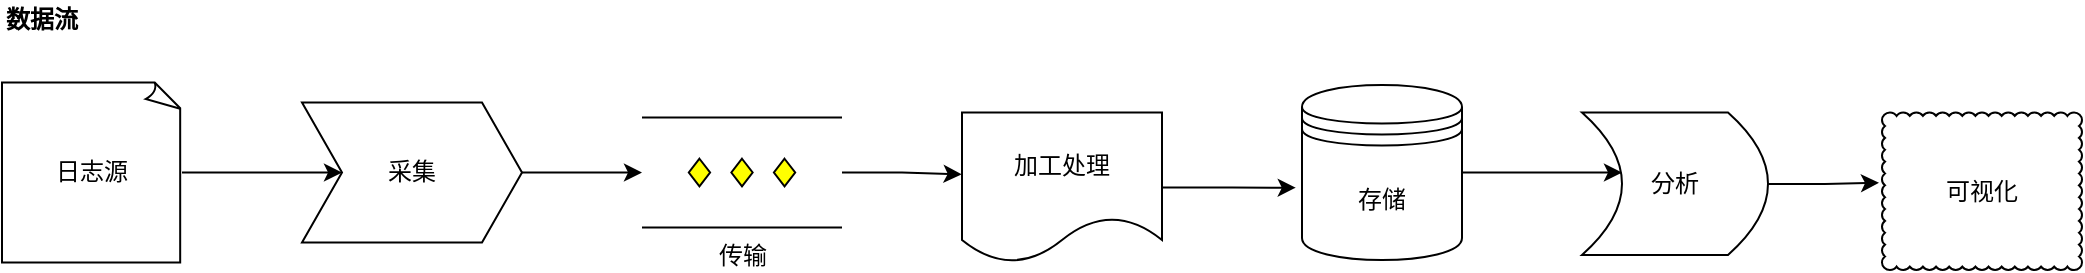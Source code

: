 <mxfile version="28.0.9">
  <diagram name="第 1 页" id="-yoX5nVwtpZkkMxwZ2A0">
    <mxGraphModel dx="1708" dy="754" grid="1" gridSize="10" guides="1" tooltips="1" connect="1" arrows="1" fold="1" page="1" pageScale="1" pageWidth="827" pageHeight="1169" math="0" shadow="0">
      <root>
        <mxCell id="0" />
        <mxCell id="1" parent="0" />
        <mxCell id="gzklxx6o_TPhCcofsGSu-26" value="" style="group" vertex="1" connectable="0" parent="1">
          <mxGeometry x="130" y="140" width="1040" height="135" as="geometry" />
        </mxCell>
        <mxCell id="gzklxx6o_TPhCcofsGSu-12" style="edgeStyle=orthogonalEdgeStyle;rounded=0;orthogonalLoop=1;jettySize=auto;html=1;entryX=0;entryY=0.5;entryDx=0;entryDy=0;" edge="1" parent="gzklxx6o_TPhCcofsGSu-26" source="gzklxx6o_TPhCcofsGSu-2" target="gzklxx6o_TPhCcofsGSu-5">
          <mxGeometry relative="1" as="geometry" />
        </mxCell>
        <mxCell id="gzklxx6o_TPhCcofsGSu-2" value="日志源" style="whiteSpace=wrap;html=1;shape=mxgraph.basic.document" vertex="1" parent="gzklxx6o_TPhCcofsGSu-26">
          <mxGeometry y="41.25" width="90" height="90" as="geometry" />
        </mxCell>
        <mxCell id="gzklxx6o_TPhCcofsGSu-4" value="传输" style="verticalLabelPosition=bottom;verticalAlign=top;html=1;shape=mxgraph.flowchart.parallel_mode;pointerEvents=1" vertex="1" parent="gzklxx6o_TPhCcofsGSu-26">
          <mxGeometry x="320" y="58.75" width="100" height="55" as="geometry" />
        </mxCell>
        <mxCell id="gzklxx6o_TPhCcofsGSu-5" value="采集" style="shape=step;perimeter=stepPerimeter;whiteSpace=wrap;html=1;fixedSize=1;" vertex="1" parent="gzklxx6o_TPhCcofsGSu-26">
          <mxGeometry x="150" y="51.25" width="110" height="70" as="geometry" />
        </mxCell>
        <mxCell id="gzklxx6o_TPhCcofsGSu-6" value="加工处理" style="shape=document;whiteSpace=wrap;html=1;boundedLbl=1;" vertex="1" parent="gzklxx6o_TPhCcofsGSu-26">
          <mxGeometry x="480" y="56.25" width="100" height="75" as="geometry" />
        </mxCell>
        <mxCell id="gzklxx6o_TPhCcofsGSu-8" value="存储" style="shape=datastore;whiteSpace=wrap;html=1;" vertex="1" parent="gzklxx6o_TPhCcofsGSu-26">
          <mxGeometry x="650" y="42.5" width="80" height="87.5" as="geometry" />
        </mxCell>
        <mxCell id="gzklxx6o_TPhCcofsGSu-9" value="分析" style="shape=dataStorage;whiteSpace=wrap;html=1;fixedSize=1;direction=west;" vertex="1" parent="gzklxx6o_TPhCcofsGSu-26">
          <mxGeometry x="790" y="56.25" width="93" height="71.25" as="geometry" />
        </mxCell>
        <mxCell id="gzklxx6o_TPhCcofsGSu-10" value="可视化" style="whiteSpace=wrap;html=1;shape=mxgraph.basic.cloud_rect" vertex="1" parent="gzklxx6o_TPhCcofsGSu-26">
          <mxGeometry x="940" y="56.25" width="100" height="78.75" as="geometry" />
        </mxCell>
        <mxCell id="gzklxx6o_TPhCcofsGSu-13" style="edgeStyle=orthogonalEdgeStyle;rounded=0;orthogonalLoop=1;jettySize=auto;html=1;entryX=0;entryY=0.5;entryDx=0;entryDy=0;entryPerimeter=0;" edge="1" parent="gzklxx6o_TPhCcofsGSu-26" source="gzklxx6o_TPhCcofsGSu-5" target="gzklxx6o_TPhCcofsGSu-4">
          <mxGeometry relative="1" as="geometry" />
        </mxCell>
        <mxCell id="gzklxx6o_TPhCcofsGSu-14" style="edgeStyle=orthogonalEdgeStyle;rounded=0;orthogonalLoop=1;jettySize=auto;html=1;entryX=-0.002;entryY=0.412;entryDx=0;entryDy=0;entryPerimeter=0;" edge="1" parent="gzklxx6o_TPhCcofsGSu-26" source="gzklxx6o_TPhCcofsGSu-4" target="gzklxx6o_TPhCcofsGSu-6">
          <mxGeometry relative="1" as="geometry" />
        </mxCell>
        <mxCell id="gzklxx6o_TPhCcofsGSu-20" style="edgeStyle=orthogonalEdgeStyle;rounded=0;orthogonalLoop=1;jettySize=auto;html=1;entryX=-0.039;entryY=0.587;entryDx=0;entryDy=0;entryPerimeter=0;" edge="1" parent="gzklxx6o_TPhCcofsGSu-26" source="gzklxx6o_TPhCcofsGSu-6" target="gzklxx6o_TPhCcofsGSu-8">
          <mxGeometry relative="1" as="geometry" />
        </mxCell>
        <mxCell id="gzklxx6o_TPhCcofsGSu-21" style="edgeStyle=orthogonalEdgeStyle;rounded=0;orthogonalLoop=1;jettySize=auto;html=1;entryX=0.785;entryY=0.579;entryDx=0;entryDy=0;entryPerimeter=0;" edge="1" parent="gzklxx6o_TPhCcofsGSu-26" source="gzklxx6o_TPhCcofsGSu-8" target="gzklxx6o_TPhCcofsGSu-9">
          <mxGeometry relative="1" as="geometry" />
        </mxCell>
        <mxCell id="gzklxx6o_TPhCcofsGSu-22" style="edgeStyle=orthogonalEdgeStyle;rounded=0;orthogonalLoop=1;jettySize=auto;html=1;entryX=-0.015;entryY=0.446;entryDx=0;entryDy=0;entryPerimeter=0;" edge="1" parent="gzklxx6o_TPhCcofsGSu-26" source="gzklxx6o_TPhCcofsGSu-9" target="gzklxx6o_TPhCcofsGSu-10">
          <mxGeometry relative="1" as="geometry" />
        </mxCell>
        <mxCell id="gzklxx6o_TPhCcofsGSu-23" value="&lt;b&gt;数据流&lt;/b&gt;" style="text;strokeColor=none;align=center;fillColor=none;html=1;verticalAlign=middle;whiteSpace=wrap;rounded=0;" vertex="1" parent="gzklxx6o_TPhCcofsGSu-26">
          <mxGeometry width="40" height="20" as="geometry" />
        </mxCell>
      </root>
    </mxGraphModel>
  </diagram>
</mxfile>
